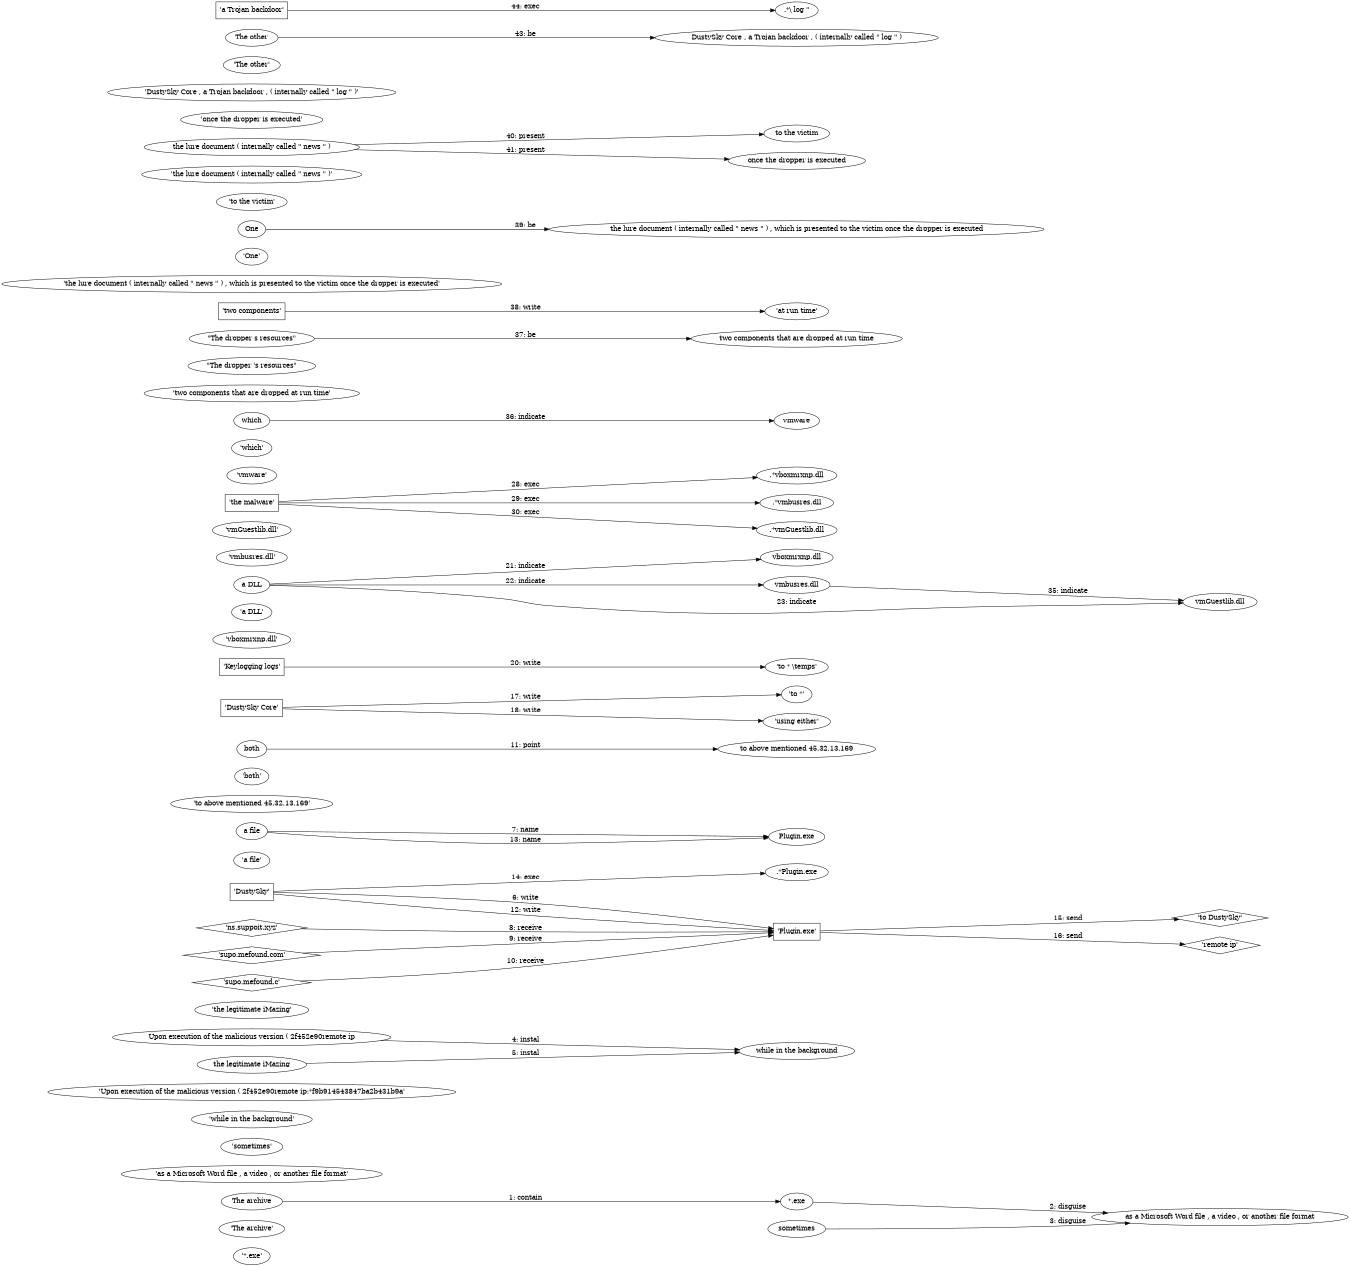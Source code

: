 digraph "DustySky.dot" {
rankdir="LR"
size="9"
fixedsize="false"
splines="true"
nodesep=0.3
ranksep=0
fontsize=10
overlap="scalexy"
engine= "neato"
	"'*.exe'" [node_type=file shape=ellipse]
	"'The archive'" [node_type=file shape=ellipse]
	"The archive" -> "*.exe" [label="1: contain"]
	"'as a Microsoft Word file , a video , or another file format'" [node_type=file shape=ellipse]
	"'*.exe'" [node_type=file shape=ellipse]
	"*.exe" -> "as a Microsoft Word file , a video , or another file format" [label="2: disguise"]
	"'as a Microsoft Word file , a video , or another file format'" [node_type=file shape=ellipse]
	"'sometimes'" [node_type=file shape=ellipse]
	sometimes -> "as a Microsoft Word file , a video , or another file format" [label="3: disguise"]
	"'while in the background'" [node_type=file shape=ellipse]
	"'Upon execution of the malicious version ( 2f452e90remote ip:*f9b914543847ba2b431b9a'" [node_type=file shape=ellipse]
	"Upon execution of the malicious version ( 2f452e90remote ip":"*f9b914543847ba2b431b9a" -> "while in the background" [label="4: instal"]
	"'while in the background'" [node_type=file shape=ellipse]
	"'the legitimate iMazing'" [node_type=file shape=ellipse]
	"the legitimate iMazing" -> "while in the background" [label="5: instal"]
	"'Plugin.exe'" [node_type=file shape=ellipse]
	"'DustySky'" [node_type=Process shape=box]
	"'DustySky'" -> "'Plugin.exe'" [label="6: write"]
	"'Plugin.exe'" [node_type=file shape=ellipse]
	"'a file'" [node_type=file shape=ellipse]
	"a file" -> "Plugin.exe" [label="7: name"]
	"'ns.suppoit.xyz'" [node_type=file shape=diamond]
	"'Plugin.exe'" [node_type=Process shape=box]
	"'ns.suppoit.xyz'" -> "'Plugin.exe'" [label="8: receive"]
	"'supo.mefound.com'" [node_type=file shape=diamond]
	"'Plugin.exe'" [node_type=Process shape=box]
	"'supo.mefound.com'" -> "'Plugin.exe'" [label="9: receive"]
	"'supo.mefound.c'" [node_type=file shape=diamond]
	"'Plugin.exe'" [node_type=Process shape=box]
	"'supo.mefound.c'" -> "'Plugin.exe'" [label="10: receive"]
	"'to above mentioned 45.32.13.169'" [node_type=file shape=ellipse]
	"'both'" [node_type=file shape=ellipse]
	both -> "to above mentioned 45.32.13.169" [label="11: point"]
	"'Plugin.exe'" [node_type=file shape=ellipse]
	"'DustySky'" [node_type=Process shape=box]
	"'DustySky'" -> "'Plugin.exe'" [label="12: write"]
	"'Plugin.exe'" [node_type=file shape=ellipse]
	"'a file'" [node_type=file shape=ellipse]
	"a file" -> "Plugin.exe" [label="13: name"]
	"'DustySky'" [node_type=Process shape=box]
	".*\Plugin.exe" [node_type=File shape=ellipse]
	"'DustySky'" -> ".*\Plugin.exe" [label="14: exec"]
	"'to DustySky'" [shape=diamond]
	"'Plugin.exe'" [shape=box]
	"'Plugin.exe'" -> "'to DustySky'" [label="15: send"]
	"'remote ip'" [shape=diamond]
	"'Plugin.exe'" [shape=box]
	"'Plugin.exe'" -> "'remote ip'" [label="16: send"]
	"'to *'" [node_type=file shape=ellipse]
	"'DustySky Core'" [node_type=Process shape=box]
	"'DustySky Core'" -> "'to *'" [label="17: write"]
	"'using either'" [node_type=file shape=ellipse]
	"'DustySky Core'" [node_type=Process shape=box]
	"'DustySky Core'" -> "'using either'" [label="18: write"]
	"'to * \\temps'" [node_type=file shape=ellipse]
	"'Keylogging logs'" [node_type=Process shape=box]
	"'Keylogging logs'" -> "'to * \\temps'" [label="20: write"]
	"'vboxmrxnp.dll'" [node_type=file shape=ellipse]
	"'a DLL'" [node_type=file shape=ellipse]
	"a DLL" -> "vboxmrxnp.dll" [label="21: indicate"]
	"'vmbusres.dll'" [node_type=file shape=ellipse]
	"'a DLL'" [node_type=file shape=ellipse]
	"a DLL" -> "vmbusres.dll" [label="22: indicate"]
	"'vmGuestlib.dll'" [node_type=file shape=ellipse]
	"'a DLL'" [node_type=file shape=ellipse]
	"a DLL" -> "vmGuestlib.dll" [label="23: indicate"]
	"'the malware'" [node_type=Process shape=box]
	".*\vboxmrxnp.dll" [node_type=File shape=ellipse]
	"'the malware'" -> ".*\vboxmrxnp.dll" [label="28: exec"]
	"'the malware'" [node_type=Process shape=box]
	".*\vmbusres.dll" [node_type=File shape=ellipse]
	"'the malware'" -> ".*\vmbusres.dll" [label="29: exec"]
	"'the malware'" [node_type=Process shape=box]
	".*\vmGuestlib.dll" [node_type=File shape=ellipse]
	"'the malware'" -> ".*\vmGuestlib.dll" [label="30: exec"]
	"'vmGuestlib.dll'" [node_type=file shape=ellipse]
	"'vmbusres.dll'" [node_type=file shape=ellipse]
	"vmbusres.dll" -> "vmGuestlib.dll" [label="35: indicate"]
	"'vmware'" [node_type=file shape=ellipse]
	"'which'" [node_type=file shape=ellipse]
	which -> vmware [label="36: indicate"]
	"'two components that are dropped at run time'" [node_type=file shape=ellipse]
	"\"The dropper 's resources\"" [node_type=file shape=ellipse]
	"\"The dropper s resources\"" -> "two components that are dropped at run time" [label="37: be"]
	"'at run time'" [node_type=file shape=ellipse]
	"'two components'" [node_type=Process shape=box]
	"'two components'" -> "'at run time'" [label="38: write"]
	"'the lure document ( internally called \" news \" ) , which is presented to the victim once the dropper is executed'" [node_type=file shape=ellipse]
	"'One'" [node_type=file shape=ellipse]
	One -> "the lure document ( internally called \" news \" ) , which is presented to the victim once the dropper is executed" [label="39: be"]
	"'to the victim'" [node_type=file shape=ellipse]
	"'the lure document ( internally called \" news \" )'" [node_type=file shape=ellipse]
	"the lure document ( internally called \" news \" )" -> "to the victim" [label="40: present"]
	"'once the dropper is executed'" [node_type=file shape=ellipse]
	"'the lure document ( internally called \" news \" )'" [node_type=file shape=ellipse]
	"the lure document ( internally called \" news \" )" -> "once the dropper is executed" [label="41: present"]
	"'DustySky Core , a Trojan backdoor , ( internally called \" log \" )'" [node_type=file shape=ellipse]
	"'The other'" [node_type=file shape=ellipse]
	"The other" -> "DustySky Core , a Trojan backdoor , ( internally called \" log \" )" [label="43: be"]
	"'a Trojan backdoor'" [node_type=Process shape=box]
	".*\\ log \"" [node_type=File shape=ellipse]
	"'a Trojan backdoor'" -> ".*\\ log \"" [label="44: exec"]
}
